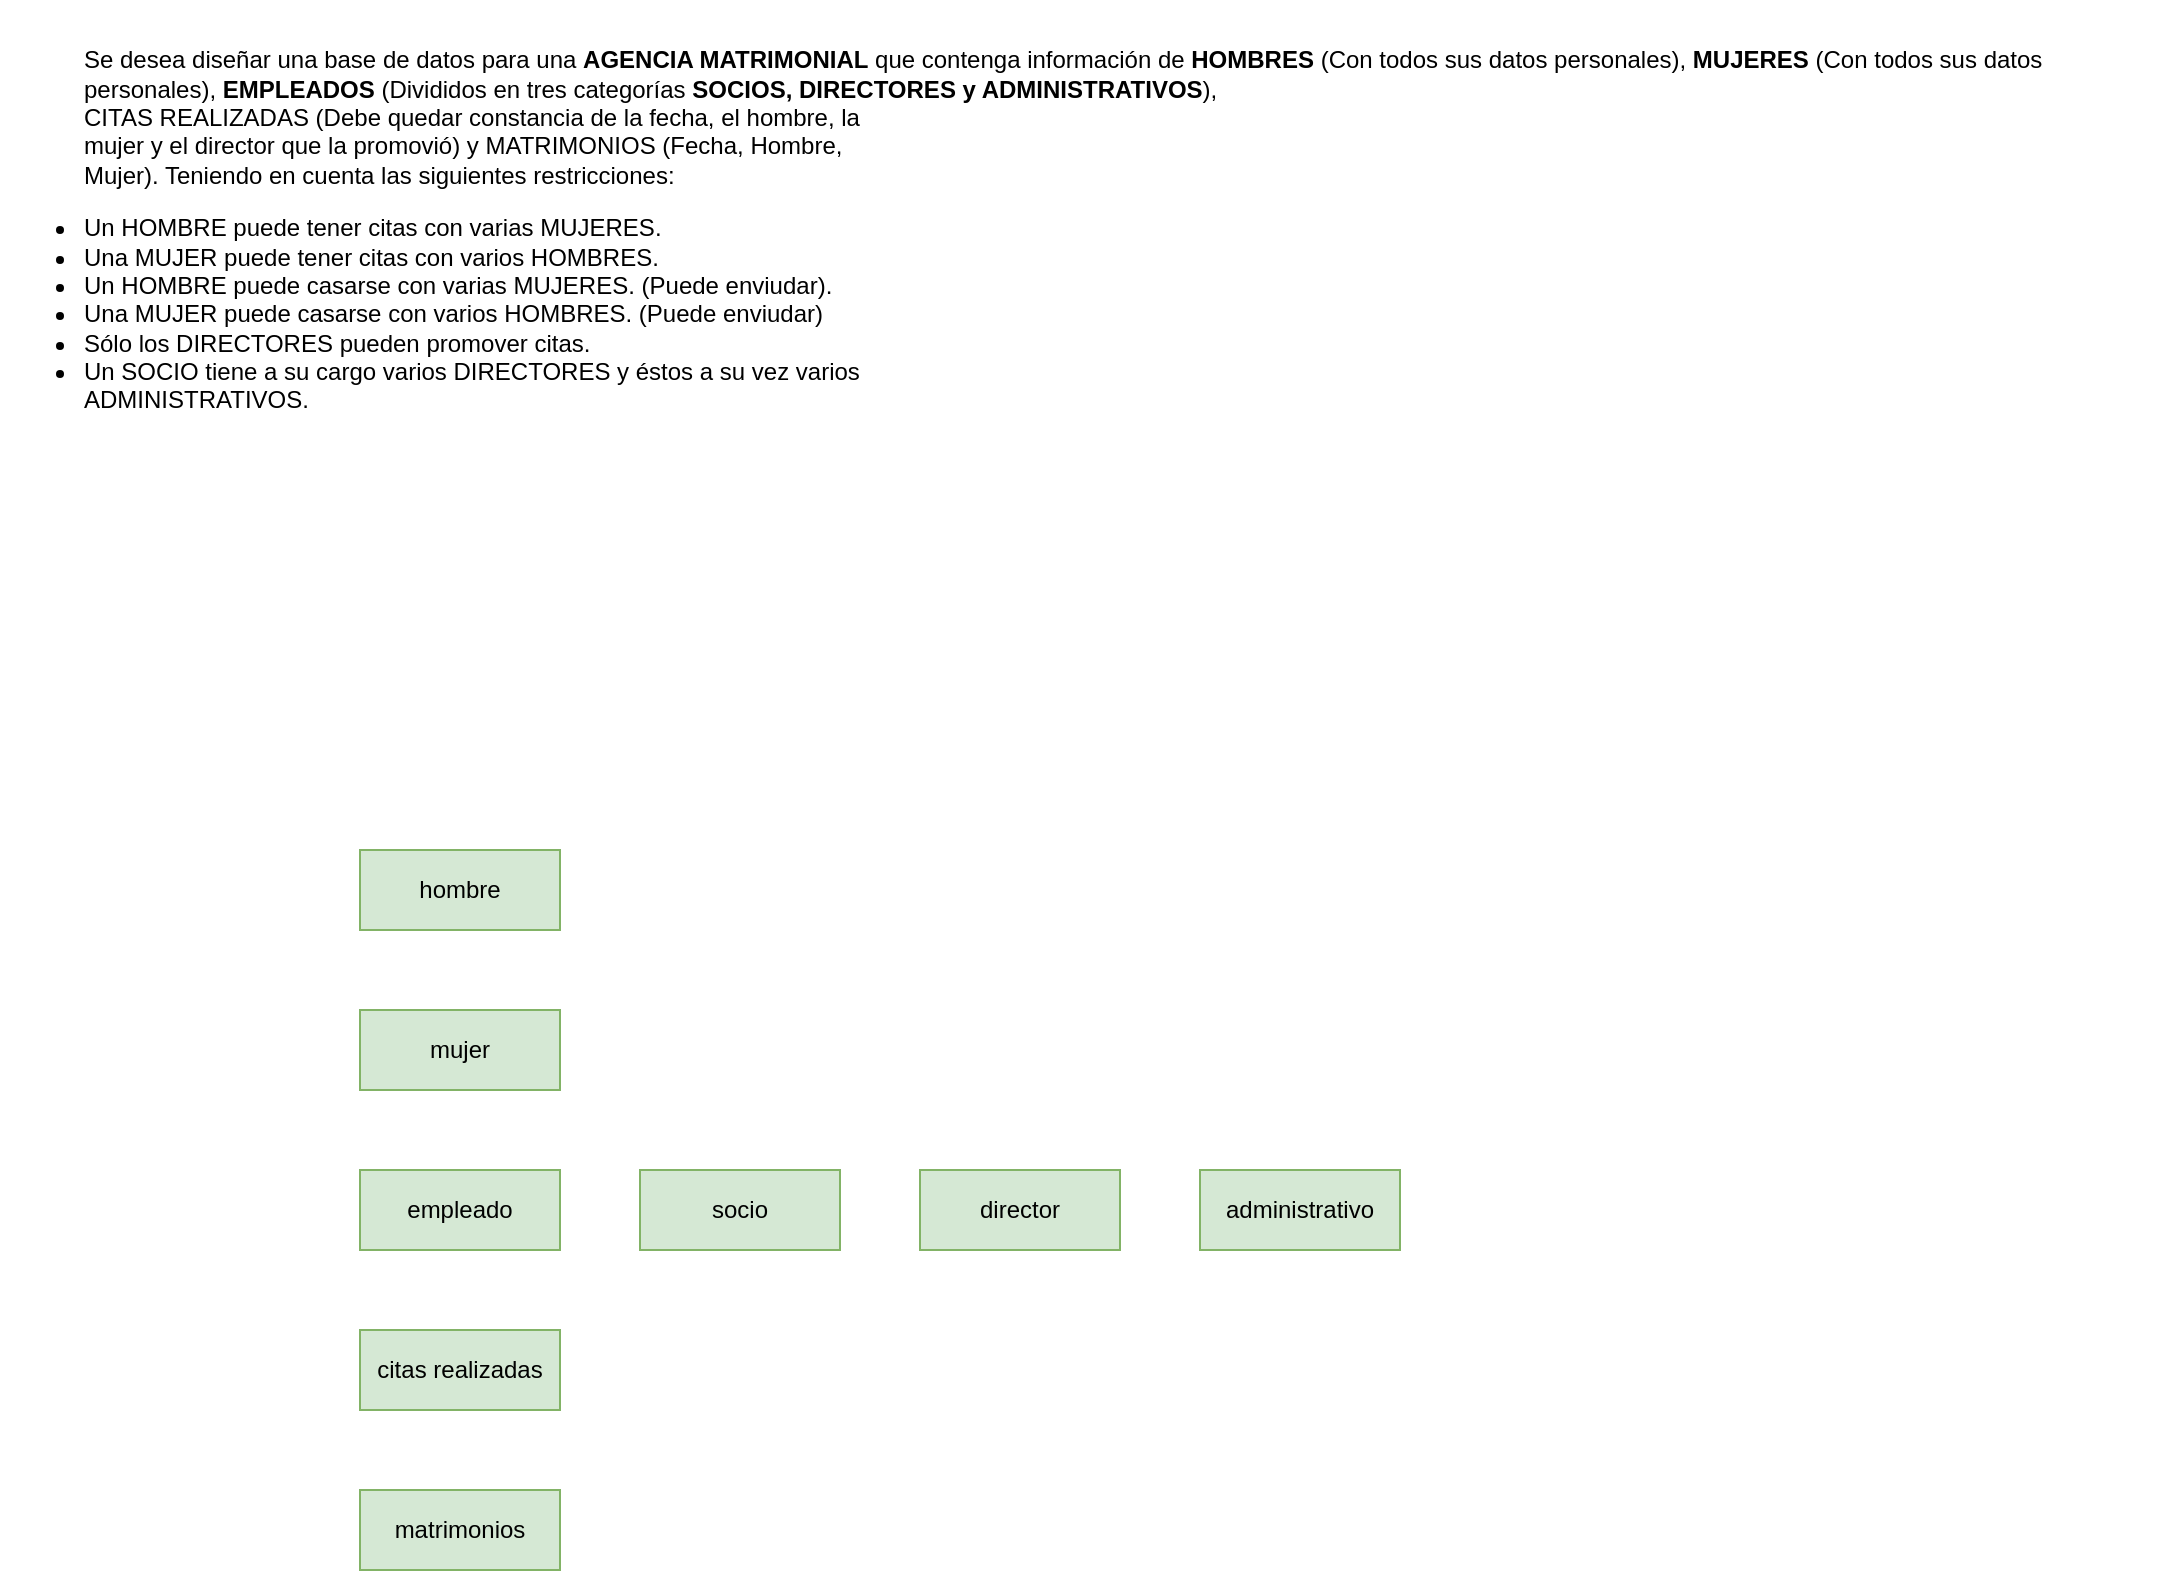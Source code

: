 <mxfile version="20.4.2" type="github" pages="2">
  <diagram id="Bn1N02uW-f6DdIXEmtT6" name="Paso 1">
    <mxGraphModel dx="1422" dy="771" grid="1" gridSize="10" guides="1" tooltips="1" connect="1" arrows="1" fold="1" page="1" pageScale="1" pageWidth="827" pageHeight="1169" math="0" shadow="0">
      <root>
        <mxCell id="0" />
        <mxCell id="1" parent="0" />
        <mxCell id="AZIlok_D8tovS8korZaz-1" value="&lt;blockquote&gt;&lt;p dir=&quot;auto&quot;&gt;Se desea diseñar una base de datos para una &lt;strong&gt;AGENCIA MATRIMONIAL&lt;/strong&gt; que contenga información de &lt;strong&gt;HOMBRES&lt;/strong&gt; (Con todos sus datos personales), &lt;strong&gt;MUJERES&lt;/strong&gt; (Con todos sus datos&lt;br&gt;personales), &lt;strong&gt;EMPLEADOS&lt;/strong&gt; (Divididos en tres categorías &lt;strong&gt;SOCIOS, DIRECTORES y ADMINISTRATIVOS&lt;/strong&gt;),&lt;br&gt; CITAS REALIZADAS (Debe quedar constancia de la fecha, el hombre, la &lt;br&gt;mujer y el director que la promovió) y MATRIMONIOS (Fecha, Hombre, &lt;br&gt;Mujer). Teniendo en cuenta las siguientes restricciones:&lt;/p&gt;&lt;/blockquote&gt;&lt;ul dir=&quot;auto&quot;&gt;&lt;li&gt;Un HOMBRE puede tener citas con varias MUJERES.&lt;/li&gt;&lt;li&gt;Una MUJER puede tener citas con varios HOMBRES.&lt;/li&gt;&lt;li&gt;Un HOMBRE puede casarse con varias MUJERES. (Puede enviudar).&lt;/li&gt;&lt;li&gt;Una MUJER puede casarse con varios HOMBRES. (Puede enviudar)&lt;/li&gt;&lt;li&gt;Sólo los DIRECTORES pueden promover citas.&lt;/li&gt;&lt;li&gt;Un SOCIO tiene a su cargo varios DIRECTORES y éstos a su vez varios&lt;br&gt;ADMINISTRATIVOS.&lt;/li&gt;&lt;/ul&gt;" style="text;html=1;align=left;verticalAlign=middle;resizable=0;points=[];autosize=1;strokeColor=none;fillColor=none;" parent="1" vertex="1">
          <mxGeometry y="15" width="1080" height="230" as="geometry" />
        </mxCell>
        <mxCell id="AZIlok_D8tovS8korZaz-2" value="hombre" style="whiteSpace=wrap;html=1;align=center;fillColor=#d5e8d4;strokeColor=#82b366;" parent="1" vertex="1">
          <mxGeometry x="180" y="440" width="100" height="40" as="geometry" />
        </mxCell>
        <mxCell id="AZIlok_D8tovS8korZaz-3" value="mujer" style="whiteSpace=wrap;html=1;align=center;fillColor=#d5e8d4;strokeColor=#82b366;" parent="1" vertex="1">
          <mxGeometry x="180" y="520" width="100" height="40" as="geometry" />
        </mxCell>
        <mxCell id="AZIlok_D8tovS8korZaz-4" value="empleado" style="whiteSpace=wrap;html=1;align=center;fillColor=#d5e8d4;strokeColor=#82b366;" parent="1" vertex="1">
          <mxGeometry x="180" y="600" width="100" height="40" as="geometry" />
        </mxCell>
        <mxCell id="AZIlok_D8tovS8korZaz-5" value="socio" style="whiteSpace=wrap;html=1;align=center;fillColor=#d5e8d4;strokeColor=#82b366;" parent="1" vertex="1">
          <mxGeometry x="320" y="600" width="100" height="40" as="geometry" />
        </mxCell>
        <mxCell id="AZIlok_D8tovS8korZaz-6" value="director" style="whiteSpace=wrap;html=1;align=center;fillColor=#d5e8d4;strokeColor=#82b366;" parent="1" vertex="1">
          <mxGeometry x="460" y="600" width="100" height="40" as="geometry" />
        </mxCell>
        <mxCell id="AZIlok_D8tovS8korZaz-7" value="administrativo" style="whiteSpace=wrap;html=1;align=center;fillColor=#d5e8d4;strokeColor=#82b366;" parent="1" vertex="1">
          <mxGeometry x="600" y="600" width="100" height="40" as="geometry" />
        </mxCell>
        <mxCell id="AZIlok_D8tovS8korZaz-8" value="citas realizadas" style="whiteSpace=wrap;html=1;align=center;fillColor=#d5e8d4;strokeColor=#82b366;" parent="1" vertex="1">
          <mxGeometry x="180" y="680" width="100" height="40" as="geometry" />
        </mxCell>
        <mxCell id="AZIlok_D8tovS8korZaz-9" value="matrimonios" style="whiteSpace=wrap;html=1;align=center;fillColor=#d5e8d4;strokeColor=#82b366;" parent="1" vertex="1">
          <mxGeometry x="180" y="760" width="100" height="40" as="geometry" />
        </mxCell>
      </root>
    </mxGraphModel>
  </diagram>
  <diagram name="Paso 2" id="XyA1-xyUq1jly7I-vmt9">
    <mxGraphModel dx="1422" dy="771" grid="1" gridSize="10" guides="1" tooltips="1" connect="1" arrows="1" fold="1" page="1" pageScale="1" pageWidth="827" pageHeight="1169" math="0" shadow="0">
      <root>
        <mxCell id="WvFxQ-7PTartUds9-1AE-0" />
        <mxCell id="WvFxQ-7PTartUds9-1AE-1" parent="WvFxQ-7PTartUds9-1AE-0" />
        <mxCell id="WvFxQ-7PTartUds9-1AE-2" value="&lt;blockquote&gt;&lt;p dir=&quot;auto&quot;&gt;Se desea diseñar una base de datos para una &lt;strong&gt;AGENCIA MATRIMONIAL&lt;/strong&gt; que contenga información de &lt;strong&gt;HOMBRES&lt;/strong&gt; (Con todos sus datos personales), &lt;strong&gt;MUJERES&lt;/strong&gt; (Con todos sus datos&lt;br&gt;personales), &lt;strong&gt;EMPLEADOS&lt;/strong&gt; (Divididos en tres categorías &lt;strong&gt;SOCIOS, DIRECTORES y ADMINISTRATIVOS&lt;/strong&gt;),&lt;br&gt; CITAS REALIZADAS (Debe quedar constancia de la fecha, el hombre, la &lt;br&gt;mujer y el director que la promovió) y MATRIMONIOS (Fecha, Hombre, &lt;br&gt;Mujer). Teniendo en cuenta las siguientes restricciones:&lt;/p&gt;&lt;/blockquote&gt;&lt;ul dir=&quot;auto&quot;&gt;&lt;li&gt;Un HOMBRE puede tener citas con varias MUJERES.&lt;/li&gt;&lt;li&gt;Una MUJER puede tener citas con varios HOMBRES.&lt;/li&gt;&lt;li&gt;Un HOMBRE puede casarse con varias MUJERES. (Puede enviudar).&lt;/li&gt;&lt;li&gt;Una MUJER puede casarse con varios HOMBRES. (Puede enviudar)&lt;/li&gt;&lt;li&gt;Sólo los DIRECTORES pueden promover citas.&lt;/li&gt;&lt;li&gt;Un SOCIO tiene a su cargo varios DIRECTORES y éstos a su vez varios&lt;br&gt;ADMINISTRATIVOS.&lt;/li&gt;&lt;/ul&gt;" style="text;html=1;align=left;verticalAlign=middle;resizable=0;points=[];autosize=1;strokeColor=none;fillColor=none;" vertex="1" parent="WvFxQ-7PTartUds9-1AE-1">
          <mxGeometry y="15" width="1080" height="230" as="geometry" />
        </mxCell>
        <mxCell id="WvFxQ-7PTartUds9-1AE-3" value="hombre" style="whiteSpace=wrap;html=1;align=center;fillColor=#d5e8d4;strokeColor=#82b366;" vertex="1" parent="WvFxQ-7PTartUds9-1AE-1">
          <mxGeometry x="180" y="440" width="100" height="40" as="geometry" />
        </mxCell>
        <mxCell id="WvFxQ-7PTartUds9-1AE-4" value="mujer" style="whiteSpace=wrap;html=1;align=center;fillColor=#d5e8d4;strokeColor=#82b366;" vertex="1" parent="WvFxQ-7PTartUds9-1AE-1">
          <mxGeometry x="180" y="520" width="100" height="40" as="geometry" />
        </mxCell>
        <mxCell id="WvFxQ-7PTartUds9-1AE-5" value="empleado" style="whiteSpace=wrap;html=1;align=center;fillColor=#d5e8d4;strokeColor=#82b366;" vertex="1" parent="WvFxQ-7PTartUds9-1AE-1">
          <mxGeometry x="180" y="600" width="100" height="40" as="geometry" />
        </mxCell>
        <mxCell id="WvFxQ-7PTartUds9-1AE-6" value="socio" style="whiteSpace=wrap;html=1;align=center;fillColor=#d5e8d4;strokeColor=#82b366;" vertex="1" parent="WvFxQ-7PTartUds9-1AE-1">
          <mxGeometry x="320" y="600" width="100" height="40" as="geometry" />
        </mxCell>
        <mxCell id="WvFxQ-7PTartUds9-1AE-7" value="director" style="whiteSpace=wrap;html=1;align=center;fillColor=#d5e8d4;strokeColor=#82b366;" vertex="1" parent="WvFxQ-7PTartUds9-1AE-1">
          <mxGeometry x="460" y="600" width="100" height="40" as="geometry" />
        </mxCell>
        <mxCell id="WvFxQ-7PTartUds9-1AE-8" value="administrativo" style="whiteSpace=wrap;html=1;align=center;fillColor=#d5e8d4;strokeColor=#82b366;" vertex="1" parent="WvFxQ-7PTartUds9-1AE-1">
          <mxGeometry x="600" y="600" width="100" height="40" as="geometry" />
        </mxCell>
        <mxCell id="WvFxQ-7PTartUds9-1AE-9" value="citas realizadas" style="whiteSpace=wrap;html=1;align=center;fillColor=#d5e8d4;strokeColor=#82b366;" vertex="1" parent="WvFxQ-7PTartUds9-1AE-1">
          <mxGeometry x="180" y="680" width="100" height="40" as="geometry" />
        </mxCell>
        <mxCell id="WvFxQ-7PTartUds9-1AE-10" value="matrimonios" style="whiteSpace=wrap;html=1;align=center;fillColor=#d5e8d4;strokeColor=#82b366;" vertex="1" parent="WvFxQ-7PTartUds9-1AE-1">
          <mxGeometry x="180" y="760" width="100" height="40" as="geometry" />
        </mxCell>
      </root>
    </mxGraphModel>
  </diagram>
</mxfile>
